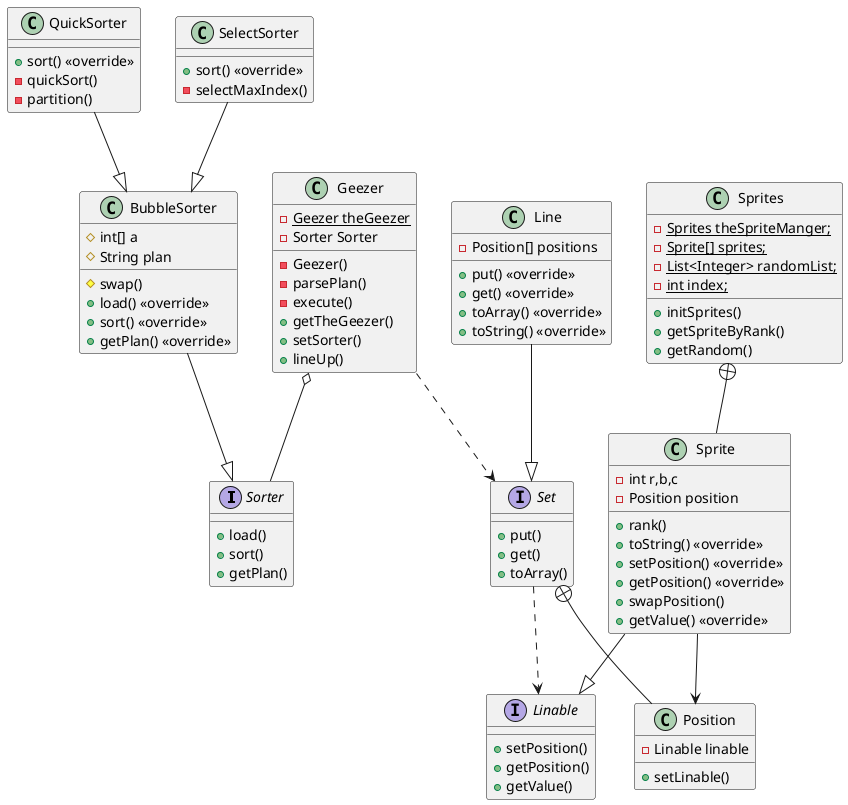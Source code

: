 @startuml character2

interface Sorter {
    + load()
    + sort()
    + getPlan()
}

class BubbleSorter {
    # int[] a
    # String plan
    
    # swap()
    + load() <<override>>
    + sort() <<override>>
    + getPlan() <<override>>
}

BubbleSorter --|> Sorter

class QuickSorter {
    + sort() <<override>>
    - quickSort()
    - partition()
}

QuickSorter --|> BubbleSorter

class SelectSorter {
    + sort() <<override>>
    - selectMaxIndex()
}

SelectSorter --|> BubbleSorter

class Geezer {
    - {static} Geezer theGeezer
    - Sorter Sorter

    - Geezer()
    - parsePlan()
    - execute()
    + getTheGeezer()
    + setSorter()
    + lineUp()
}

interface Linable {
    + setPosition()
    + getPosition()
    + getValue()
}

class Sprites {
    - {static} Sprites theSpriteManger;
    - {static} Sprite[] sprites;
    - {static} List<Integer> randomList;
    - {static} int index;

    + initSprites()
    + getSpriteByRank()
    + getRandom()
}

class Sprite {
    - int r,b,c
    - Position position

    + rank()
    + toString() <<override>>
    + setPosition() <<override>>
    + getPosition() <<override>>
    + swapPosition()
    + getValue() <<override>>
}

Sprite --|> Linable

interface Set {
    + put()
    + get()
    + toArray()
}

class Line {
    - Position[] positions

    + put() <<override>>
    + get() <<override>>
    + toArray() <<override>>
    + toString() <<override>>
}

Line --|> Set

class Position {
    - Linable linable

    + setLinable()
}

Set +-- Position
Geezer o-- Sorter
Sprite --> Position
Sprites +-- Sprite

Geezer ..> Set
Set ..> Linable

@enduml